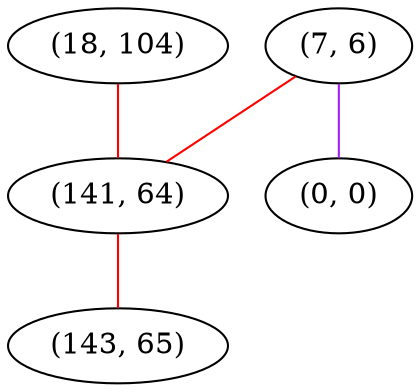 graph "" {
"(18, 104)";
"(7, 6)";
"(0, 0)";
"(141, 64)";
"(143, 65)";
"(18, 104)" -- "(141, 64)"  [color=red, key=0, weight=1];
"(7, 6)" -- "(0, 0)"  [color=purple, key=0, weight=4];
"(7, 6)" -- "(141, 64)"  [color=red, key=0, weight=1];
"(141, 64)" -- "(143, 65)"  [color=red, key=0, weight=1];
}

